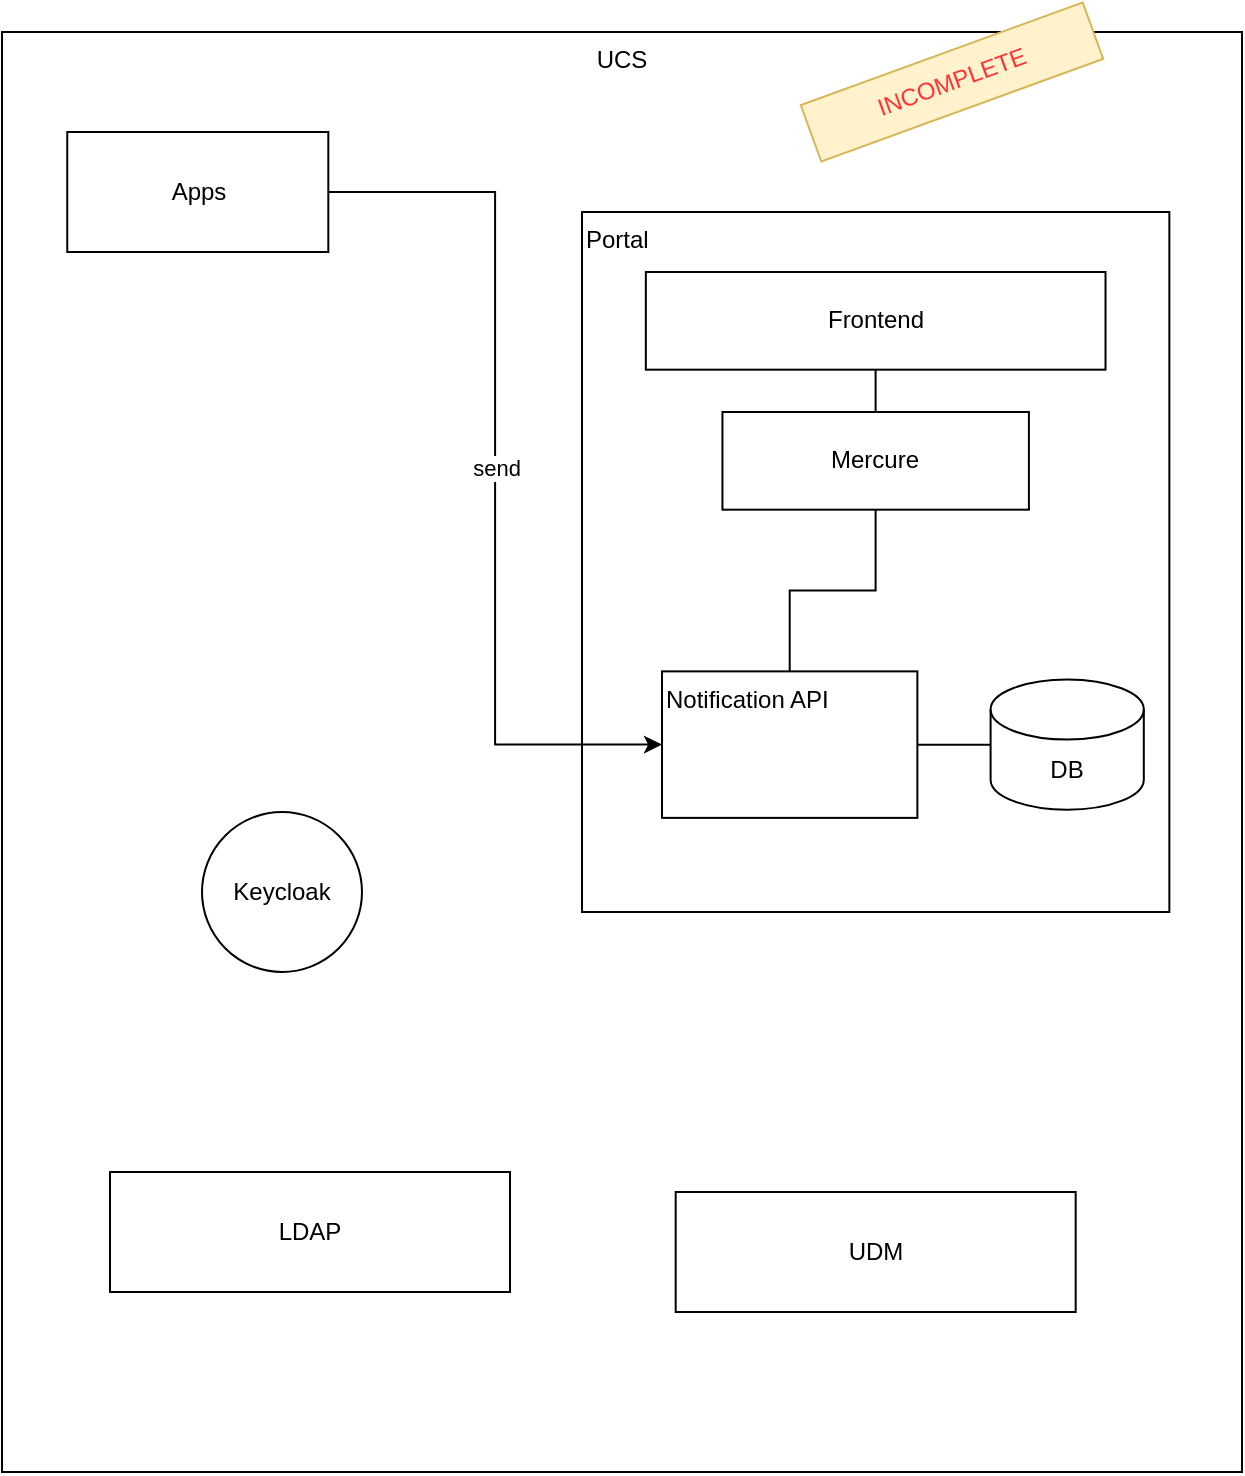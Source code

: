 <mxfile version="20.3.0" type="device"><diagram id="1jhNolzpLVRt7p_nLKzx" name="Seite-1"><mxGraphModel dx="2868" dy="1173" grid="1" gridSize="10" guides="1" tooltips="1" connect="1" arrows="1" fold="1" page="1" pageScale="1" pageWidth="827" pageHeight="1169" math="0" shadow="0"><root><mxCell id="0"/><mxCell id="1" parent="0"/><mxCell id="LER_lbdf34Ng2lBisySJ-4" value="&lt;div&gt;UCS&lt;/div&gt;" style="rounded=0;whiteSpace=wrap;html=1;verticalAlign=top;container=1;" parent="1" vertex="1"><mxGeometry x="90" y="100" width="620" height="720" as="geometry"/></mxCell><mxCell id="LER_lbdf34Ng2lBisySJ-3" value="Portal" style="rounded=0;whiteSpace=wrap;html=1;align=left;verticalAlign=top;container=1;" parent="LER_lbdf34Ng2lBisySJ-4" vertex="1"><mxGeometry x="290" y="90" width="293.68" height="350" as="geometry"/></mxCell><mxCell id="LER_lbdf34Ng2lBisySJ-10" value="Frontend" style="rounded=0;whiteSpace=wrap;html=1;" parent="LER_lbdf34Ng2lBisySJ-3" vertex="1"><mxGeometry x="31.919" y="29.999" width="229.837" height="48.837" as="geometry"/></mxCell><mxCell id="LER_lbdf34Ng2lBisySJ-9" value="Mercure" style="rounded=0;whiteSpace=wrap;html=1;" parent="LER_lbdf34Ng2lBisySJ-3" vertex="1"><mxGeometry x="70.225" y="100.005" width="153.224" height="48.837" as="geometry"/></mxCell><mxCell id="LER_lbdf34Ng2lBisySJ-19" value="" style="edgeStyle=orthogonalEdgeStyle;rounded=0;orthogonalLoop=1;jettySize=auto;html=1;endArrow=none;endFill=0;" parent="LER_lbdf34Ng2lBisySJ-3" source="LER_lbdf34Ng2lBisySJ-9" target="LER_lbdf34Ng2lBisySJ-10" edge="1"><mxGeometry relative="1" as="geometry"/></mxCell><mxCell id="9pbsiuZwZ4XpCvUCSix7-1" style="edgeStyle=orthogonalEdgeStyle;rounded=0;orthogonalLoop=1;jettySize=auto;html=1;endArrow=none;endFill=0;" parent="LER_lbdf34Ng2lBisySJ-3" source="LER_lbdf34Ng2lBisySJ-11" target="LER_lbdf34Ng2lBisySJ-8" edge="1"><mxGeometry relative="1" as="geometry"/></mxCell><mxCell id="LER_lbdf34Ng2lBisySJ-11" value="Notification API" style="rounded=0;whiteSpace=wrap;html=1;align=left;verticalAlign=top;container=1;" parent="LER_lbdf34Ng2lBisySJ-3" vertex="1"><mxGeometry x="39.999" y="229.684" width="127.687" height="73.256" as="geometry"/></mxCell><mxCell id="LER_lbdf34Ng2lBisySJ-20" value="" style="edgeStyle=orthogonalEdgeStyle;rounded=0;orthogonalLoop=1;jettySize=auto;html=1;endArrow=none;endFill=0;" parent="LER_lbdf34Ng2lBisySJ-3" source="LER_lbdf34Ng2lBisySJ-11" target="LER_lbdf34Ng2lBisySJ-9" edge="1"><mxGeometry relative="1" as="geometry"/></mxCell><mxCell id="LER_lbdf34Ng2lBisySJ-8" value="DB" style="shape=cylinder3;whiteSpace=wrap;html=1;boundedLbl=1;backgroundOutline=1;size=15;" parent="LER_lbdf34Ng2lBisySJ-3" vertex="1"><mxGeometry x="204.299" y="233.75" width="76.612" height="65.116" as="geometry"/></mxCell><mxCell id="LER_lbdf34Ng2lBisySJ-2" value="Apps" style="rounded=0;whiteSpace=wrap;html=1;" parent="LER_lbdf34Ng2lBisySJ-4" vertex="1"><mxGeometry x="32.632" y="50" width="130.526" height="60" as="geometry"/></mxCell><mxCell id="LER_lbdf34Ng2lBisySJ-13" value="LDAP" style="rounded=0;whiteSpace=wrap;html=1;" parent="LER_lbdf34Ng2lBisySJ-4" vertex="1"><mxGeometry x="54" y="570" width="200" height="60" as="geometry"/></mxCell><mxCell id="LER_lbdf34Ng2lBisySJ-12" value="send" style="edgeStyle=orthogonalEdgeStyle;rounded=0;orthogonalLoop=1;jettySize=auto;html=1;entryX=0;entryY=0.5;entryDx=0;entryDy=0;" parent="LER_lbdf34Ng2lBisySJ-4" source="LER_lbdf34Ng2lBisySJ-2" target="LER_lbdf34Ng2lBisySJ-11" edge="1"><mxGeometry relative="1" as="geometry"/></mxCell><mxCell id="LER_lbdf34Ng2lBisySJ-7" value="UDM" style="rounded=0;whiteSpace=wrap;html=1;" parent="LER_lbdf34Ng2lBisySJ-4" vertex="1"><mxGeometry x="336.84" y="580" width="200" height="60" as="geometry"/></mxCell><mxCell id="LER_lbdf34Ng2lBisySJ-14" value="Keycloak" style="ellipse;whiteSpace=wrap;html=1;aspect=fixed;" parent="LER_lbdf34Ng2lBisySJ-4" vertex="1"><mxGeometry x="100" y="390" width="80" height="80" as="geometry"/></mxCell><mxCell id="c-8WpZZcSgNL93dfZSEC-1" value="INCOMPLETE" style="text;html=1;strokeColor=#d6b656;fillColor=#fff2cc;align=center;verticalAlign=middle;whiteSpace=wrap;rounded=0;rotation=-20;fontColor=#FF3333;" vertex="1" parent="LER_lbdf34Ng2lBisySJ-4"><mxGeometry x="400" y="10" width="150" height="30" as="geometry"/></mxCell></root></mxGraphModel></diagram></mxfile>